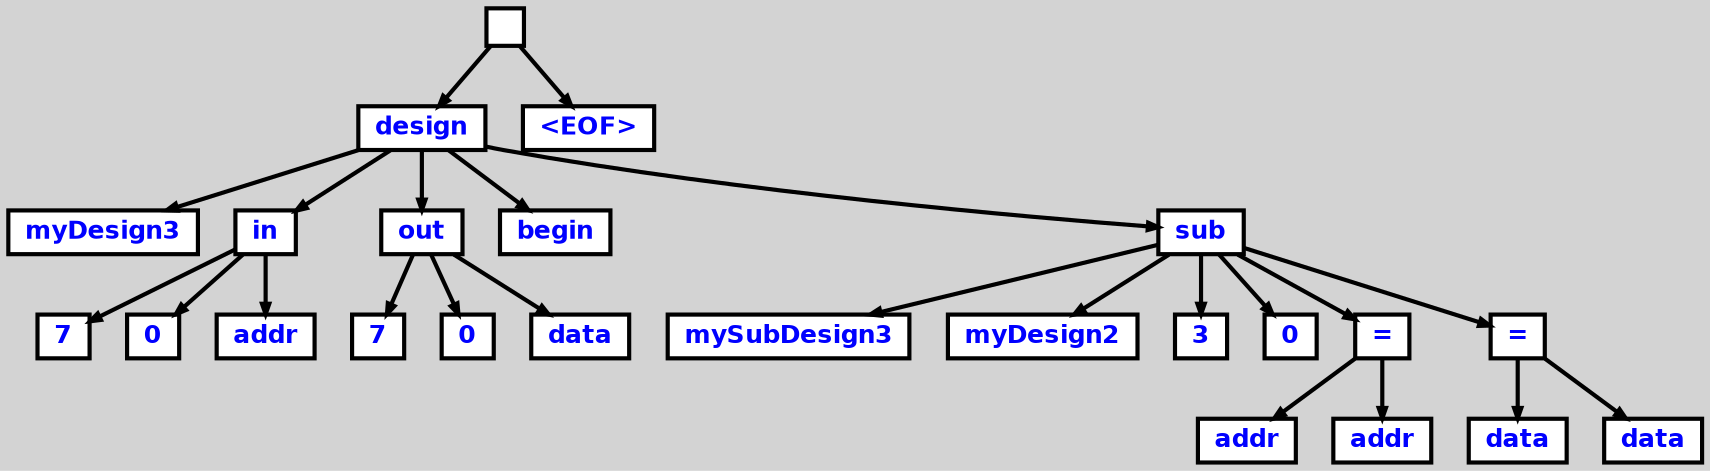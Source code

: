 digraph {

	ordering=out;
	ranksep=.4;
	bgcolor="lightgrey"; node [shape=box, fixedsize=false, fontsize=12, fontname="Helvetica-bold", fontcolor="blue"
		width=.25, height=.25, color="black", fillcolor="white", style="filled, solid, bold"];
	edge [arrowsize=.5, color="black", style="bold"]

  n0 [label=""];
  n1 [label="design"];
  n1 [label="design"];
  n2 [label="myDesign3"];
  n3 [label="in"];
  n3 [label="in"];
  n4 [label="7"];
  n5 [label="0"];
  n6 [label="addr"];
  n7 [label="out"];
  n7 [label="out"];
  n8 [label="7"];
  n9 [label="0"];
  n10 [label="data"];
  n11 [label="begin"];
  n12 [label="sub"];
  n12 [label="sub"];
  n13 [label="mySubDesign3"];
  n14 [label="myDesign2"];
  n15 [label="3"];
  n16 [label="0"];
  n17 [label="="];
  n17 [label="="];
  n18 [label="addr"];
  n19 [label="addr"];
  n20 [label="="];
  n20 [label="="];
  n21 [label="data"];
  n22 [label="data"];
  n23 [label="<EOF>"];

  n0 -> n1 // "" -> "design"
  n1 -> n2 // "design" -> "myDesign3"
  n1 -> n3 // "design" -> "in"
  n3 -> n4 // "in" -> "7"
  n3 -> n5 // "in" -> "0"
  n3 -> n6 // "in" -> "addr"
  n1 -> n7 // "design" -> "out"
  n7 -> n8 // "out" -> "7"
  n7 -> n9 // "out" -> "0"
  n7 -> n10 // "out" -> "data"
  n1 -> n11 // "design" -> "begin"
  n1 -> n12 // "design" -> "sub"
  n12 -> n13 // "sub" -> "mySubDesign3"
  n12 -> n14 // "sub" -> "myDesign2"
  n12 -> n15 // "sub" -> "3"
  n12 -> n16 // "sub" -> "0"
  n12 -> n17 // "sub" -> "="
  n17 -> n18 // "=" -> "addr"
  n17 -> n19 // "=" -> "addr"
  n12 -> n20 // "sub" -> "="
  n20 -> n21 // "=" -> "data"
  n20 -> n22 // "=" -> "data"
  n0 -> n23 // "" -> "<EOF>"

}
